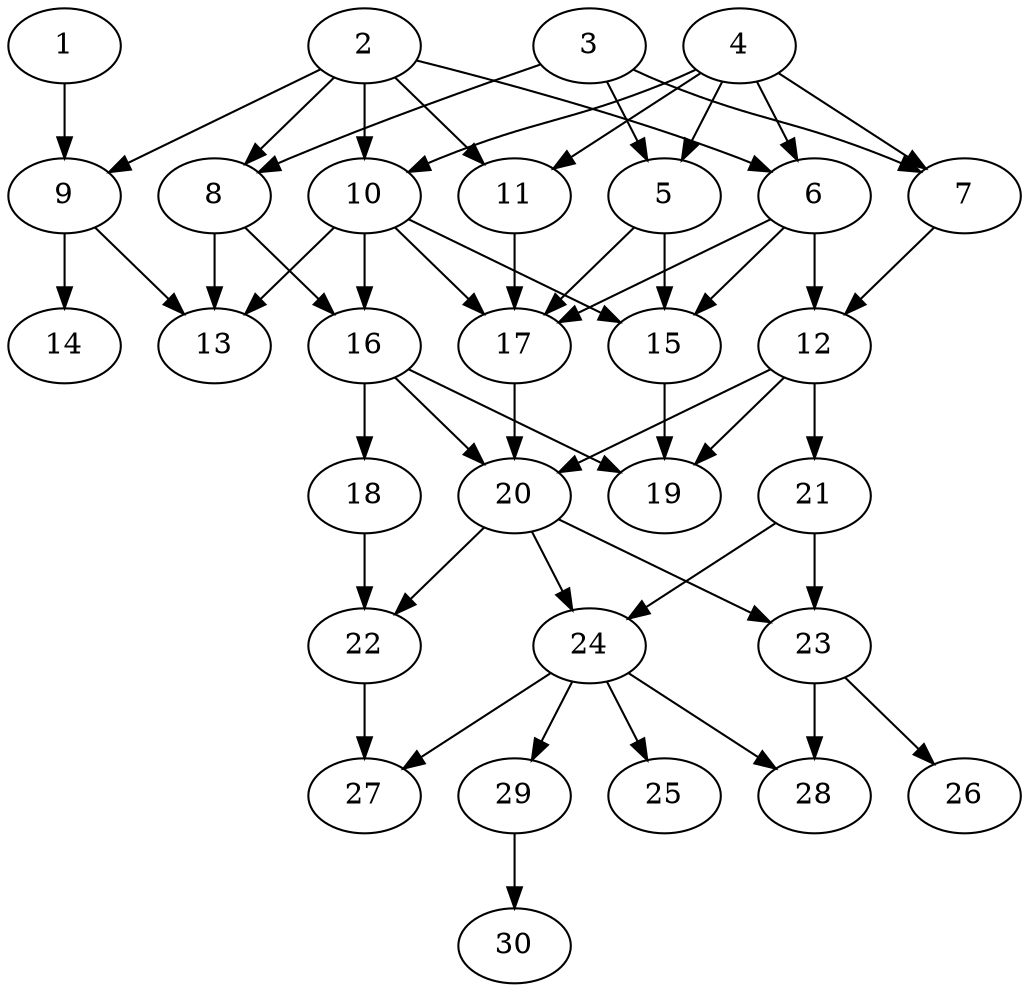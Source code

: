 // DAG automatically generated by daggen at Thu Oct  3 14:04:19 2019
// ./daggen --dot -n 30 --ccr 0.3 --fat 0.5 --regular 0.5 --density 0.5 --mindata 5242880 --maxdata 52428800 
digraph G {
  1 [size="32126293", alpha="0.16", expect_size="9637888"] 
  1 -> 9 [size ="9637888"]
  2 [size="167424000", alpha="0.01", expect_size="50227200"] 
  2 -> 6 [size ="50227200"]
  2 -> 8 [size ="50227200"]
  2 -> 9 [size ="50227200"]
  2 -> 10 [size ="50227200"]
  2 -> 11 [size ="50227200"]
  3 [size="50780160", alpha="0.07", expect_size="15234048"] 
  3 -> 5 [size ="15234048"]
  3 -> 7 [size ="15234048"]
  3 -> 8 [size ="15234048"]
  4 [size="82244267", alpha="0.04", expect_size="24673280"] 
  4 -> 5 [size ="24673280"]
  4 -> 6 [size ="24673280"]
  4 -> 7 [size ="24673280"]
  4 -> 10 [size ="24673280"]
  4 -> 11 [size ="24673280"]
  5 [size="134208853", alpha="0.05", expect_size="40262656"] 
  5 -> 15 [size ="40262656"]
  5 -> 17 [size ="40262656"]
  6 [size="139731627", alpha="0.06", expect_size="41919488"] 
  6 -> 12 [size ="41919488"]
  6 -> 15 [size ="41919488"]
  6 -> 17 [size ="41919488"]
  7 [size="118941013", alpha="0.17", expect_size="35682304"] 
  7 -> 12 [size ="35682304"]
  8 [size="62562987", alpha="0.20", expect_size="18768896"] 
  8 -> 13 [size ="18768896"]
  8 -> 16 [size ="18768896"]
  9 [size="119456427", alpha="0.18", expect_size="35836928"] 
  9 -> 13 [size ="35836928"]
  9 -> 14 [size ="35836928"]
  10 [size="29839360", alpha="0.09", expect_size="8951808"] 
  10 -> 13 [size ="8951808"]
  10 -> 15 [size ="8951808"]
  10 -> 16 [size ="8951808"]
  10 -> 17 [size ="8951808"]
  11 [size="87183360", alpha="0.16", expect_size="26155008"] 
  11 -> 17 [size ="26155008"]
  12 [size="56067413", alpha="0.08", expect_size="16820224"] 
  12 -> 19 [size ="16820224"]
  12 -> 20 [size ="16820224"]
  12 -> 21 [size ="16820224"]
  13 [size="60788053", alpha="0.17", expect_size="18236416"] 
  14 [size="119709013", alpha="0.20", expect_size="35912704"] 
  15 [size="153668267", alpha="0.09", expect_size="46100480"] 
  15 -> 19 [size ="46100480"]
  16 [size="33181013", alpha="0.11", expect_size="9954304"] 
  16 -> 18 [size ="9954304"]
  16 -> 19 [size ="9954304"]
  16 -> 20 [size ="9954304"]
  17 [size="79752533", alpha="0.09", expect_size="23925760"] 
  17 -> 20 [size ="23925760"]
  18 [size="59258880", alpha="0.16", expect_size="17777664"] 
  18 -> 22 [size ="17777664"]
  19 [size="57422507", alpha="0.02", expect_size="17226752"] 
  20 [size="38980267", alpha="0.10", expect_size="11694080"] 
  20 -> 22 [size ="11694080"]
  20 -> 23 [size ="11694080"]
  20 -> 24 [size ="11694080"]
  21 [size="110080000", alpha="0.01", expect_size="33024000"] 
  21 -> 23 [size ="33024000"]
  21 -> 24 [size ="33024000"]
  22 [size="76871680", alpha="0.10", expect_size="23061504"] 
  22 -> 27 [size ="23061504"]
  23 [size="139735040", alpha="0.04", expect_size="41920512"] 
  23 -> 26 [size ="41920512"]
  23 -> 28 [size ="41920512"]
  24 [size="117562027", alpha="0.06", expect_size="35268608"] 
  24 -> 25 [size ="35268608"]
  24 -> 27 [size ="35268608"]
  24 -> 28 [size ="35268608"]
  24 -> 29 [size ="35268608"]
  25 [size="114445653", alpha="0.03", expect_size="34333696"] 
  26 [size="28190720", alpha="0.16", expect_size="8457216"] 
  27 [size="116787200", alpha="0.01", expect_size="35036160"] 
  28 [size="30825813", alpha="0.12", expect_size="9247744"] 
  29 [size="154217813", alpha="0.16", expect_size="46265344"] 
  29 -> 30 [size ="46265344"]
  30 [size="167331840", alpha="0.02", expect_size="50199552"] 
}
